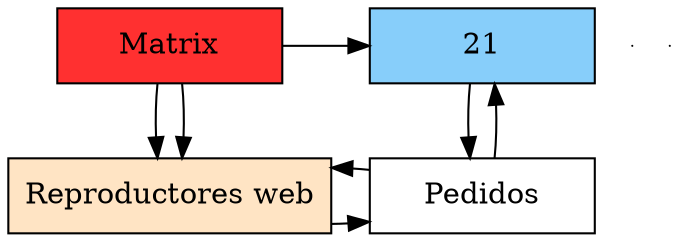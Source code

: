 digraph Sparce_Matrix {
node [shape=box]
MT[label="Matrix",width=1.5,style=filled,fillcolor=firebrick1,group=1];
e0[ shape = point, width = 0 ];
e1[ shape = point, width = 0 ];
V0[label="Reproductores web"width = 1.5 style = filled, fillcolor = bisque1, group = 1];
MT->V0
H0[label="21"width = 1.5 style = filled, fillcolor = lightskyblue, group =2];
MT->V0
MT->H0
{rank=same; MT;H0;}
"0xc0001d42d0"[label="Pedidos" width=1.5,group=2];
V0->"0xc0001d42d0"
"0xc0001d42d0"->V0
{rank=same V0;"0xc0001d42d0";}
H0->"0xc0001d42d0"
"0xc0001d42d0"->H0

}